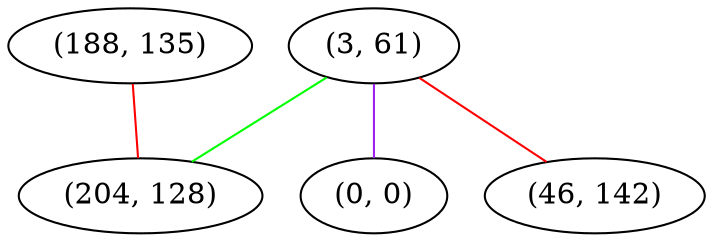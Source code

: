 graph "" {
"(188, 135)";
"(3, 61)";
"(204, 128)";
"(0, 0)";
"(46, 142)";
"(188, 135)" -- "(204, 128)"  [color=red, key=0, weight=1];
"(3, 61)" -- "(204, 128)"  [color=green, key=0, weight=2];
"(3, 61)" -- "(0, 0)"  [color=purple, key=0, weight=4];
"(3, 61)" -- "(46, 142)"  [color=red, key=0, weight=1];
}
